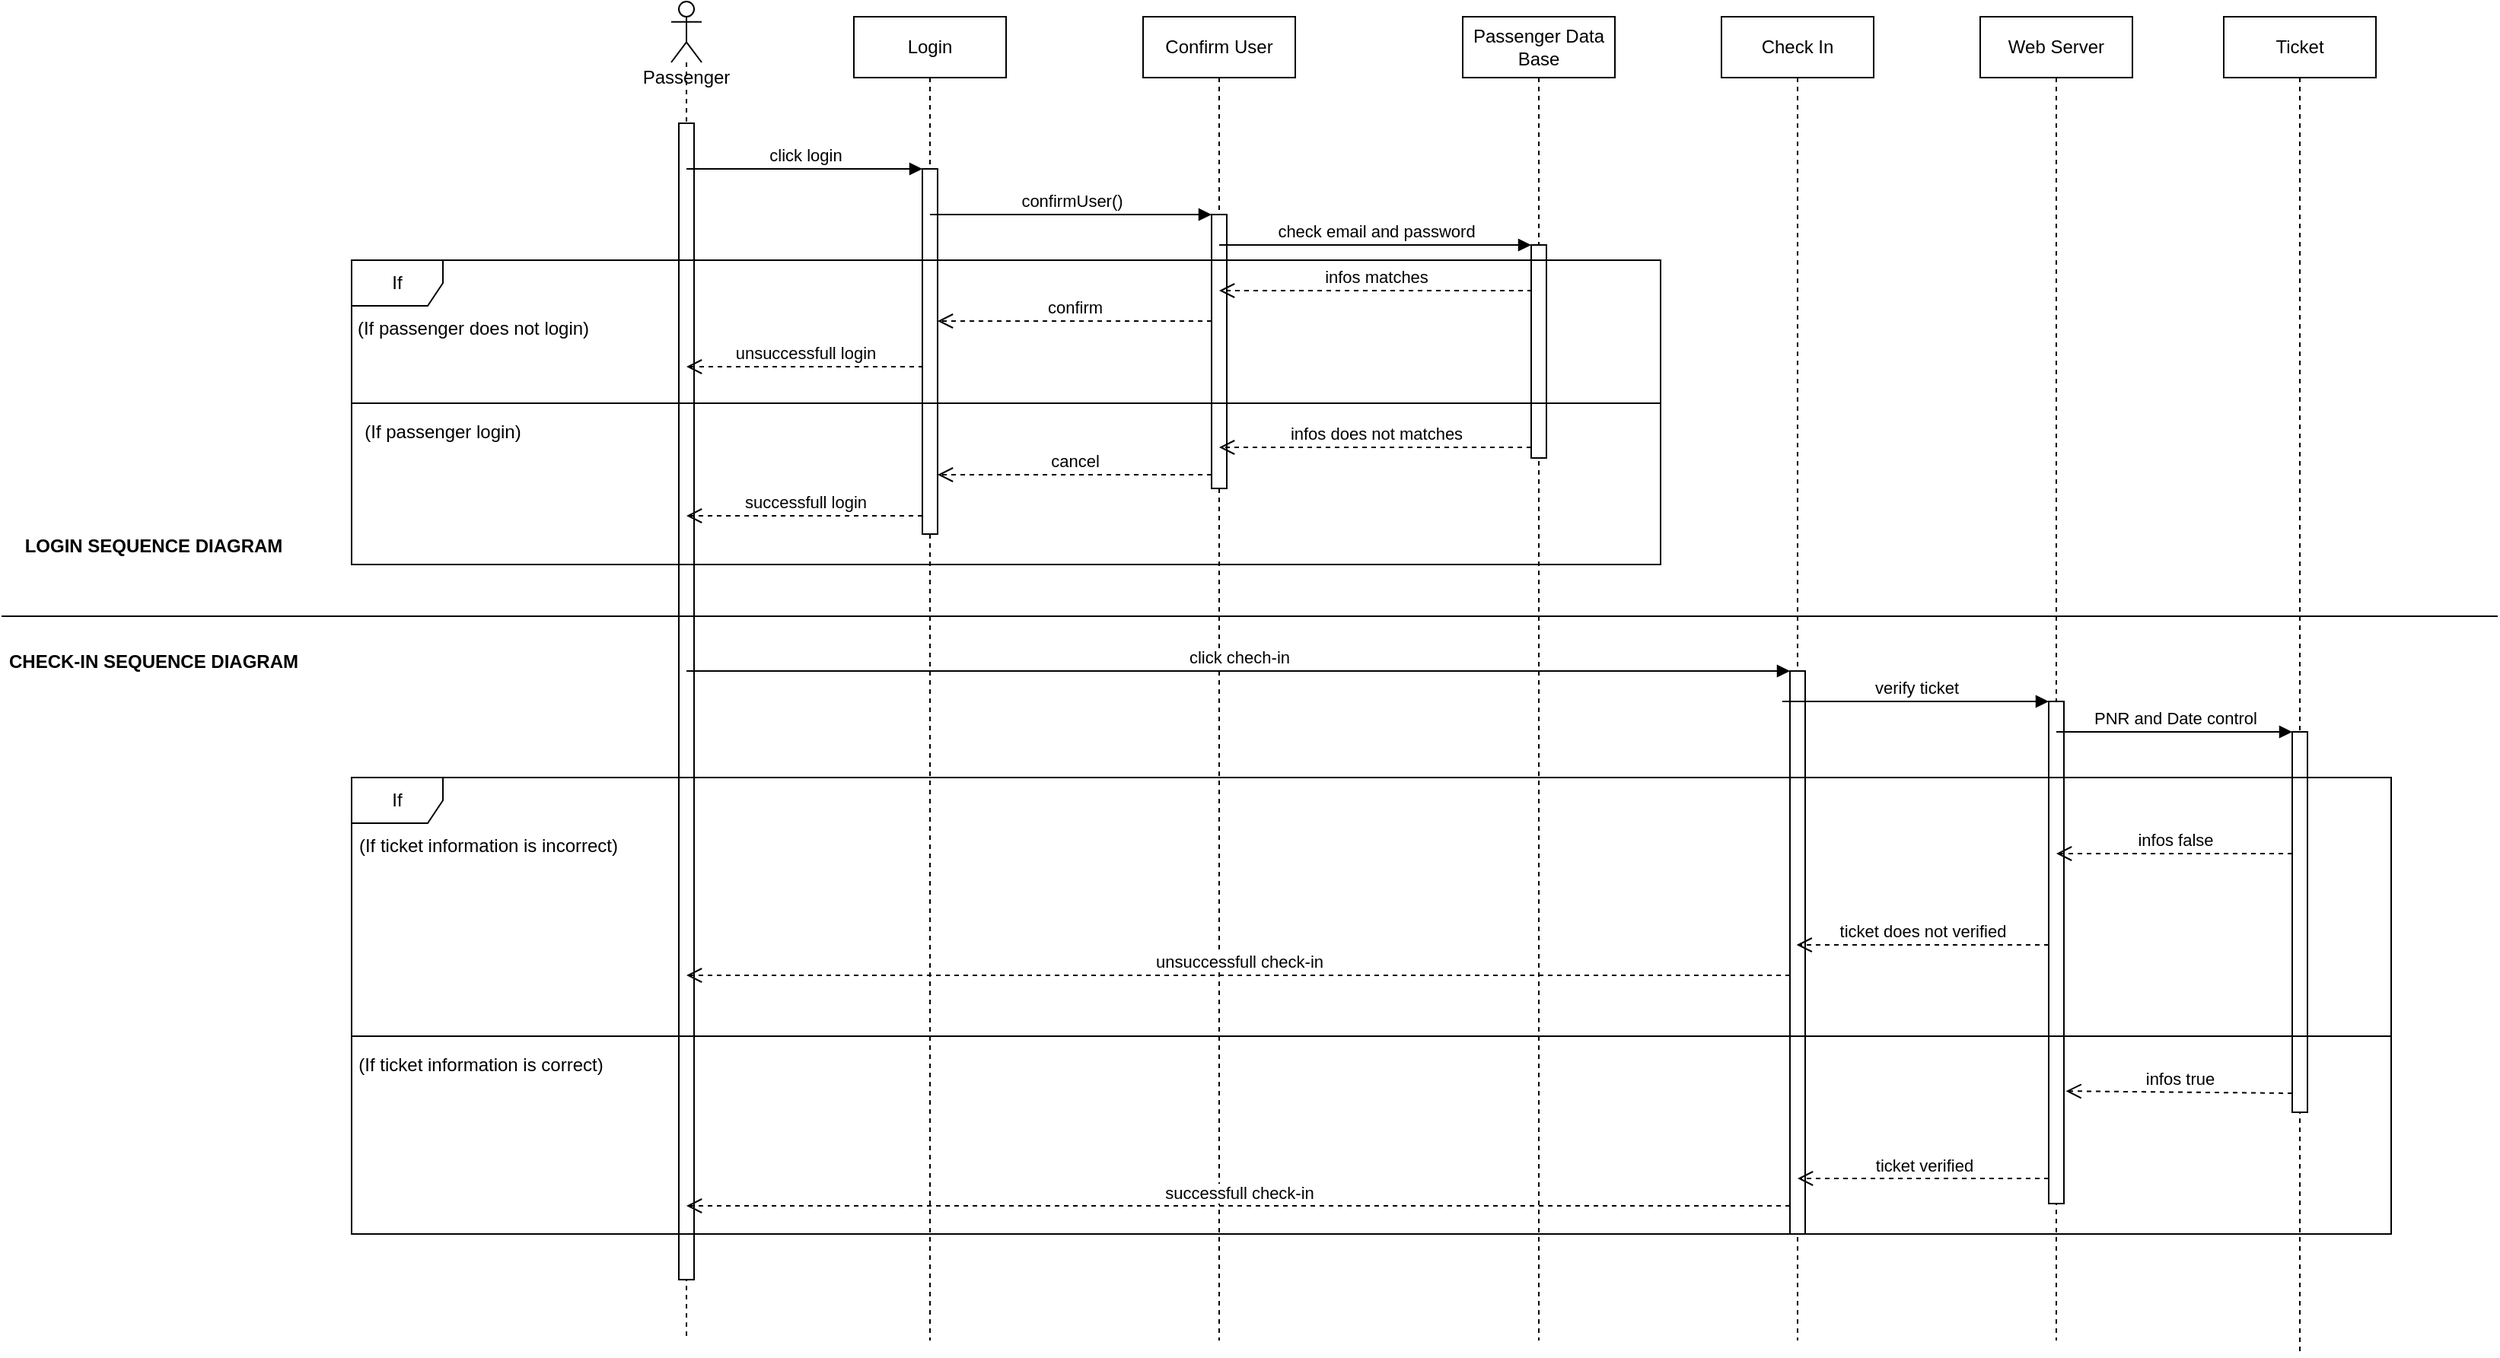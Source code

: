 <mxfile version="18.0.2" type="device"><diagram id="ISJDIrQ_URie48-WWshA" name="Page-1"><mxGraphModel dx="2172" dy="576" grid="1" gridSize="10" guides="1" tooltips="1" connect="1" arrows="1" fold="1" page="1" pageScale="1" pageWidth="827" pageHeight="1169" math="0" shadow="0"><root><mxCell id="0"/><mxCell id="1" parent="0"/><mxCell id="fzv44TsoVdhVeZlacWgT-1" value="Passenger" style="shape=umlLifeline;participant=umlActor;perimeter=lifelinePerimeter;whiteSpace=wrap;html=1;container=1;collapsible=0;recursiveResize=0;verticalAlign=top;spacingTop=36;outlineConnect=0;" parent="1" vertex="1"><mxGeometry x="140" y="200" width="20" height="880" as="geometry"/></mxCell><mxCell id="fzv44TsoVdhVeZlacWgT-25" value="" style="html=1;points=[];perimeter=orthogonalPerimeter;" parent="fzv44TsoVdhVeZlacWgT-1" vertex="1"><mxGeometry x="5" y="80" width="10" height="760" as="geometry"/></mxCell><mxCell id="fzv44TsoVdhVeZlacWgT-2" value="Login" style="shape=umlLifeline;perimeter=lifelinePerimeter;whiteSpace=wrap;html=1;container=1;collapsible=0;recursiveResize=0;outlineConnect=0;" parent="1" vertex="1"><mxGeometry x="260" y="210" width="100" height="870" as="geometry"/></mxCell><mxCell id="fzv44TsoVdhVeZlacWgT-11" value="" style="html=1;points=[];perimeter=orthogonalPerimeter;" parent="fzv44TsoVdhVeZlacWgT-2" vertex="1"><mxGeometry x="45" y="100" width="10" height="240" as="geometry"/></mxCell><mxCell id="fzv44TsoVdhVeZlacWgT-3" value="Confirm User" style="shape=umlLifeline;perimeter=lifelinePerimeter;whiteSpace=wrap;html=1;container=1;collapsible=0;recursiveResize=0;outlineConnect=0;" parent="1" vertex="1"><mxGeometry x="450" y="210" width="100" height="870" as="geometry"/></mxCell><mxCell id="fzv44TsoVdhVeZlacWgT-14" value="" style="html=1;points=[];perimeter=orthogonalPerimeter;" parent="fzv44TsoVdhVeZlacWgT-3" vertex="1"><mxGeometry x="45" y="130" width="10" height="180" as="geometry"/></mxCell><mxCell id="fzv44TsoVdhVeZlacWgT-23" value="confirm" style="html=1;verticalAlign=bottom;endArrow=open;dashed=1;endSize=8;exitX=0;exitY=0.95;rounded=0;" parent="fzv44TsoVdhVeZlacWgT-3" edge="1"><mxGeometry relative="1" as="geometry"><mxPoint x="-135" y="200" as="targetPoint"/><mxPoint x="45" y="200" as="sourcePoint"/></mxGeometry></mxCell><mxCell id="fzv44TsoVdhVeZlacWgT-4" value="Passenger Data Base" style="shape=umlLifeline;perimeter=lifelinePerimeter;whiteSpace=wrap;html=1;container=1;collapsible=0;recursiveResize=0;outlineConnect=0;" parent="1" vertex="1"><mxGeometry x="660" y="210" width="100" height="870" as="geometry"/></mxCell><mxCell id="fzv44TsoVdhVeZlacWgT-17" value="" style="html=1;points=[];perimeter=orthogonalPerimeter;" parent="fzv44TsoVdhVeZlacWgT-4" vertex="1"><mxGeometry x="45" y="150" width="10" height="140" as="geometry"/></mxCell><mxCell id="fzv44TsoVdhVeZlacWgT-12" value="click login" style="html=1;verticalAlign=bottom;endArrow=block;entryX=0;entryY=0;rounded=0;" parent="1" target="fzv44TsoVdhVeZlacWgT-11" edge="1"><mxGeometry relative="1" as="geometry"><mxPoint x="150" y="310" as="sourcePoint"/></mxGeometry></mxCell><mxCell id="fzv44TsoVdhVeZlacWgT-13" value="successfull login" style="html=1;verticalAlign=bottom;endArrow=open;dashed=1;endSize=8;exitX=0;exitY=0.95;rounded=0;" parent="1" source="fzv44TsoVdhVeZlacWgT-11" target="fzv44TsoVdhVeZlacWgT-1" edge="1"><mxGeometry relative="1" as="geometry"><mxPoint x="150" y="386" as="targetPoint"/></mxGeometry></mxCell><mxCell id="fzv44TsoVdhVeZlacWgT-15" value="confirmUser()" style="html=1;verticalAlign=bottom;endArrow=block;entryX=0;entryY=0;rounded=0;" parent="1" target="fzv44TsoVdhVeZlacWgT-14" edge="1"><mxGeometry relative="1" as="geometry"><mxPoint x="310" y="340" as="sourcePoint"/></mxGeometry></mxCell><mxCell id="fzv44TsoVdhVeZlacWgT-16" value="cancel" style="html=1;verticalAlign=bottom;endArrow=open;dashed=1;endSize=8;exitX=0;exitY=0.95;rounded=0;" parent="1" source="fzv44TsoVdhVeZlacWgT-14" target="fzv44TsoVdhVeZlacWgT-11" edge="1"><mxGeometry relative="1" as="geometry"><mxPoint x="310" y="416" as="targetPoint"/></mxGeometry></mxCell><mxCell id="fzv44TsoVdhVeZlacWgT-18" value="check email and password" style="html=1;verticalAlign=bottom;endArrow=block;entryX=0;entryY=0;rounded=0;" parent="1" target="fzv44TsoVdhVeZlacWgT-17" edge="1"><mxGeometry relative="1" as="geometry"><mxPoint x="500" y="360" as="sourcePoint"/></mxGeometry></mxCell><mxCell id="fzv44TsoVdhVeZlacWgT-19" value="infos does not matches" style="html=1;verticalAlign=bottom;endArrow=open;dashed=1;endSize=8;exitX=0;exitY=0.95;rounded=0;" parent="1" source="fzv44TsoVdhVeZlacWgT-17" target="fzv44TsoVdhVeZlacWgT-3" edge="1"><mxGeometry relative="1" as="geometry"><mxPoint x="500" y="436" as="targetPoint"/></mxGeometry></mxCell><mxCell id="fzv44TsoVdhVeZlacWgT-21" value="infos matches" style="html=1;verticalAlign=bottom;endArrow=open;dashed=1;endSize=8;exitX=0;exitY=0.95;rounded=0;" parent="1" edge="1"><mxGeometry relative="1" as="geometry"><mxPoint x="500" y="390" as="targetPoint"/><mxPoint x="705.5" y="390" as="sourcePoint"/><Array as="points"><mxPoint x="610" y="390"/></Array></mxGeometry></mxCell><mxCell id="fzv44TsoVdhVeZlacWgT-24" value="unsuccessfull login" style="html=1;verticalAlign=bottom;endArrow=open;dashed=1;endSize=8;exitX=0;exitY=0.95;rounded=0;" parent="1" edge="1"><mxGeometry relative="1" as="geometry"><mxPoint x="150" y="440.0" as="targetPoint"/><mxPoint x="305.5" y="440.0" as="sourcePoint"/></mxGeometry></mxCell><mxCell id="fzv44TsoVdhVeZlacWgT-26" value="If" style="shape=umlFrame;whiteSpace=wrap;html=1;" parent="1" vertex="1"><mxGeometry x="-70" y="370" width="860" height="200" as="geometry"/></mxCell><mxCell id="fzv44TsoVdhVeZlacWgT-27" value="" style="line;strokeWidth=1;fillColor=none;align=left;verticalAlign=middle;spacingTop=-1;spacingLeft=3;spacingRight=3;rotatable=0;labelPosition=right;points=[];portConstraint=eastwest;" parent="1" vertex="1"><mxGeometry x="-70" y="460" width="860" height="8" as="geometry"/></mxCell><mxCell id="fzv44TsoVdhVeZlacWgT-28" value="(If passenger does not login)" style="text;html=1;strokeColor=none;fillColor=none;align=center;verticalAlign=middle;whiteSpace=wrap;rounded=0;" parent="1" vertex="1"><mxGeometry x="-80" y="400" width="180" height="30" as="geometry"/></mxCell><mxCell id="fzv44TsoVdhVeZlacWgT-30" value="(If passenger login)" style="text;html=1;strokeColor=none;fillColor=none;align=center;verticalAlign=middle;whiteSpace=wrap;rounded=0;" parent="1" vertex="1"><mxGeometry x="-100" y="468" width="180" height="30" as="geometry"/></mxCell><mxCell id="NPEVLjnz_FYz8Yeiy7Ku-1" value="Check In" style="shape=umlLifeline;perimeter=lifelinePerimeter;whiteSpace=wrap;html=1;container=1;collapsible=0;recursiveResize=0;outlineConnect=0;" parent="1" vertex="1"><mxGeometry x="830" y="210" width="100" height="870" as="geometry"/></mxCell><mxCell id="NPEVLjnz_FYz8Yeiy7Ku-2" value="" style="html=1;points=[];perimeter=orthogonalPerimeter;" parent="NPEVLjnz_FYz8Yeiy7Ku-1" vertex="1"><mxGeometry x="45" y="430" width="10" height="370" as="geometry"/></mxCell><mxCell id="NPEVLjnz_FYz8Yeiy7Ku-7" value="unsuccessfull check-in" style="html=1;verticalAlign=bottom;endArrow=open;dashed=1;endSize=8;rounded=0;" parent="NPEVLjnz_FYz8Yeiy7Ku-1" target="fzv44TsoVdhVeZlacWgT-1" edge="1"><mxGeometry relative="1" as="geometry"><mxPoint x="45" y="630" as="sourcePoint"/><mxPoint x="-35" y="630" as="targetPoint"/></mxGeometry></mxCell><mxCell id="NPEVLjnz_FYz8Yeiy7Ku-3" value="click chech-in" style="html=1;verticalAlign=bottom;endArrow=block;entryX=0;entryY=0;rounded=0;" parent="1" source="fzv44TsoVdhVeZlacWgT-1" target="NPEVLjnz_FYz8Yeiy7Ku-2" edge="1"><mxGeometry relative="1" as="geometry"><mxPoint x="150" y="600" as="sourcePoint"/></mxGeometry></mxCell><mxCell id="NPEVLjnz_FYz8Yeiy7Ku-4" value="successfull check-in" style="html=1;verticalAlign=bottom;endArrow=open;dashed=1;endSize=8;exitX=0;exitY=0.95;rounded=0;" parent="1" source="NPEVLjnz_FYz8Yeiy7Ku-2" target="fzv44TsoVdhVeZlacWgT-1" edge="1"><mxGeometry relative="1" as="geometry"><mxPoint x="150" y="676" as="targetPoint"/></mxGeometry></mxCell><mxCell id="NPEVLjnz_FYz8Yeiy7Ku-11" value="Web Server" style="shape=umlLifeline;perimeter=lifelinePerimeter;whiteSpace=wrap;html=1;container=1;collapsible=0;recursiveResize=0;outlineConnect=0;" parent="1" vertex="1"><mxGeometry x="1000" y="210" width="100" height="870" as="geometry"/></mxCell><mxCell id="NPEVLjnz_FYz8Yeiy7Ku-15" value="" style="html=1;points=[];perimeter=orthogonalPerimeter;" parent="NPEVLjnz_FYz8Yeiy7Ku-11" vertex="1"><mxGeometry x="45" y="450" width="10" height="330" as="geometry"/></mxCell><mxCell id="NPEVLjnz_FYz8Yeiy7Ku-18" value="ticket does not verified" style="html=1;verticalAlign=bottom;endArrow=open;dashed=1;endSize=8;exitX=0;exitY=0.95;rounded=0;" parent="NPEVLjnz_FYz8Yeiy7Ku-11" edge="1"><mxGeometry relative="1" as="geometry"><mxPoint x="-120.676" y="610.0" as="targetPoint"/><mxPoint x="45" y="610.0" as="sourcePoint"/></mxGeometry></mxCell><mxCell id="NPEVLjnz_FYz8Yeiy7Ku-12" value="" style="line;strokeWidth=1;fillColor=none;align=left;verticalAlign=middle;spacingTop=-1;spacingLeft=3;spacingRight=3;rotatable=0;labelPosition=right;points=[];portConstraint=eastwest;" parent="1" vertex="1"><mxGeometry x="-300" y="600" width="1640" height="8" as="geometry"/></mxCell><mxCell id="NPEVLjnz_FYz8Yeiy7Ku-13" value="LOGIN SEQUENCE DIAGRAM" style="text;align=center;fontStyle=1;verticalAlign=middle;spacingLeft=3;spacingRight=3;strokeColor=none;rotatable=0;points=[[0,0.5],[1,0.5]];portConstraint=eastwest;" parent="1" vertex="1"><mxGeometry x="-240" y="544" width="80" height="26" as="geometry"/></mxCell><mxCell id="NPEVLjnz_FYz8Yeiy7Ku-14" value="CHECK-IN SEQUENCE DIAGRAM" style="text;align=center;fontStyle=1;verticalAlign=middle;spacingLeft=3;spacingRight=3;strokeColor=none;rotatable=0;points=[[0,0.5],[1,0.5]];portConstraint=eastwest;" parent="1" vertex="1"><mxGeometry x="-240" y="620" width="80" height="26" as="geometry"/></mxCell><mxCell id="NPEVLjnz_FYz8Yeiy7Ku-16" value="verify ticket" style="html=1;verticalAlign=bottom;endArrow=block;entryX=0;entryY=0;rounded=0;" parent="1" target="NPEVLjnz_FYz8Yeiy7Ku-15" edge="1"><mxGeometry relative="1" as="geometry"><mxPoint x="870" y="660" as="sourcePoint"/></mxGeometry></mxCell><mxCell id="NPEVLjnz_FYz8Yeiy7Ku-17" value="ticket verified" style="html=1;verticalAlign=bottom;endArrow=open;dashed=1;endSize=8;exitX=0;exitY=0.95;rounded=0;" parent="1" source="NPEVLjnz_FYz8Yeiy7Ku-15" target="NPEVLjnz_FYz8Yeiy7Ku-1" edge="1"><mxGeometry relative="1" as="geometry"><mxPoint x="870" y="736" as="targetPoint"/></mxGeometry></mxCell><mxCell id="NPEVLjnz_FYz8Yeiy7Ku-19" value="Ticket" style="shape=umlLifeline;perimeter=lifelinePerimeter;whiteSpace=wrap;html=1;container=1;collapsible=0;recursiveResize=0;outlineConnect=0;" parent="1" vertex="1"><mxGeometry x="1160" y="210" width="100" height="880" as="geometry"/></mxCell><mxCell id="NPEVLjnz_FYz8Yeiy7Ku-20" value="" style="html=1;points=[];perimeter=orthogonalPerimeter;" parent="NPEVLjnz_FYz8Yeiy7Ku-19" vertex="1"><mxGeometry x="45" y="470" width="10" height="250" as="geometry"/></mxCell><mxCell id="NPEVLjnz_FYz8Yeiy7Ku-21" value="PNR and Date control" style="html=1;verticalAlign=bottom;endArrow=block;entryX=0;entryY=0;rounded=0;" parent="1" target="NPEVLjnz_FYz8Yeiy7Ku-20" edge="1"><mxGeometry relative="1" as="geometry"><mxPoint x="1050" y="680" as="sourcePoint"/></mxGeometry></mxCell><mxCell id="NPEVLjnz_FYz8Yeiy7Ku-22" value="infos true" style="html=1;verticalAlign=bottom;endArrow=open;dashed=1;endSize=8;exitX=0;exitY=0.95;rounded=0;entryX=1.129;entryY=0.776;entryDx=0;entryDy=0;entryPerimeter=0;" parent="1" source="NPEVLjnz_FYz8Yeiy7Ku-20" target="NPEVLjnz_FYz8Yeiy7Ku-15" edge="1"><mxGeometry relative="1" as="geometry"><mxPoint x="1050" y="756" as="targetPoint"/></mxGeometry></mxCell><mxCell id="NPEVLjnz_FYz8Yeiy7Ku-23" value="infos false" style="html=1;verticalAlign=bottom;endArrow=open;dashed=1;endSize=8;rounded=0;" parent="1" source="NPEVLjnz_FYz8Yeiy7Ku-20" edge="1"><mxGeometry relative="1" as="geometry"><mxPoint x="1130" y="760" as="sourcePoint"/><mxPoint x="1050" y="760" as="targetPoint"/></mxGeometry></mxCell><mxCell id="NPEVLjnz_FYz8Yeiy7Ku-24" value="If" style="shape=umlFrame;whiteSpace=wrap;html=1;" parent="1" vertex="1"><mxGeometry x="-70" y="710" width="1340" height="300" as="geometry"/></mxCell><mxCell id="NPEVLjnz_FYz8Yeiy7Ku-25" value="" style="line;strokeWidth=1;fillColor=none;align=left;verticalAlign=middle;spacingTop=-1;spacingLeft=3;spacingRight=3;rotatable=0;labelPosition=right;points=[];portConstraint=eastwest;" parent="1" vertex="1"><mxGeometry x="-70" y="876" width="1340" height="8" as="geometry"/></mxCell><mxCell id="NPEVLjnz_FYz8Yeiy7Ku-28" value="(If ticket information is incorrect)" style="text;html=1;strokeColor=none;fillColor=none;align=center;verticalAlign=middle;whiteSpace=wrap;rounded=0;" parent="1" vertex="1"><mxGeometry x="-95" y="740" width="230" height="30" as="geometry"/></mxCell><mxCell id="NPEVLjnz_FYz8Yeiy7Ku-29" value="(If ticket information is correct)" style="text;html=1;strokeColor=none;fillColor=none;align=center;verticalAlign=middle;whiteSpace=wrap;rounded=0;" parent="1" vertex="1"><mxGeometry x="-95" y="884" width="220" height="30" as="geometry"/></mxCell></root></mxGraphModel></diagram></mxfile>